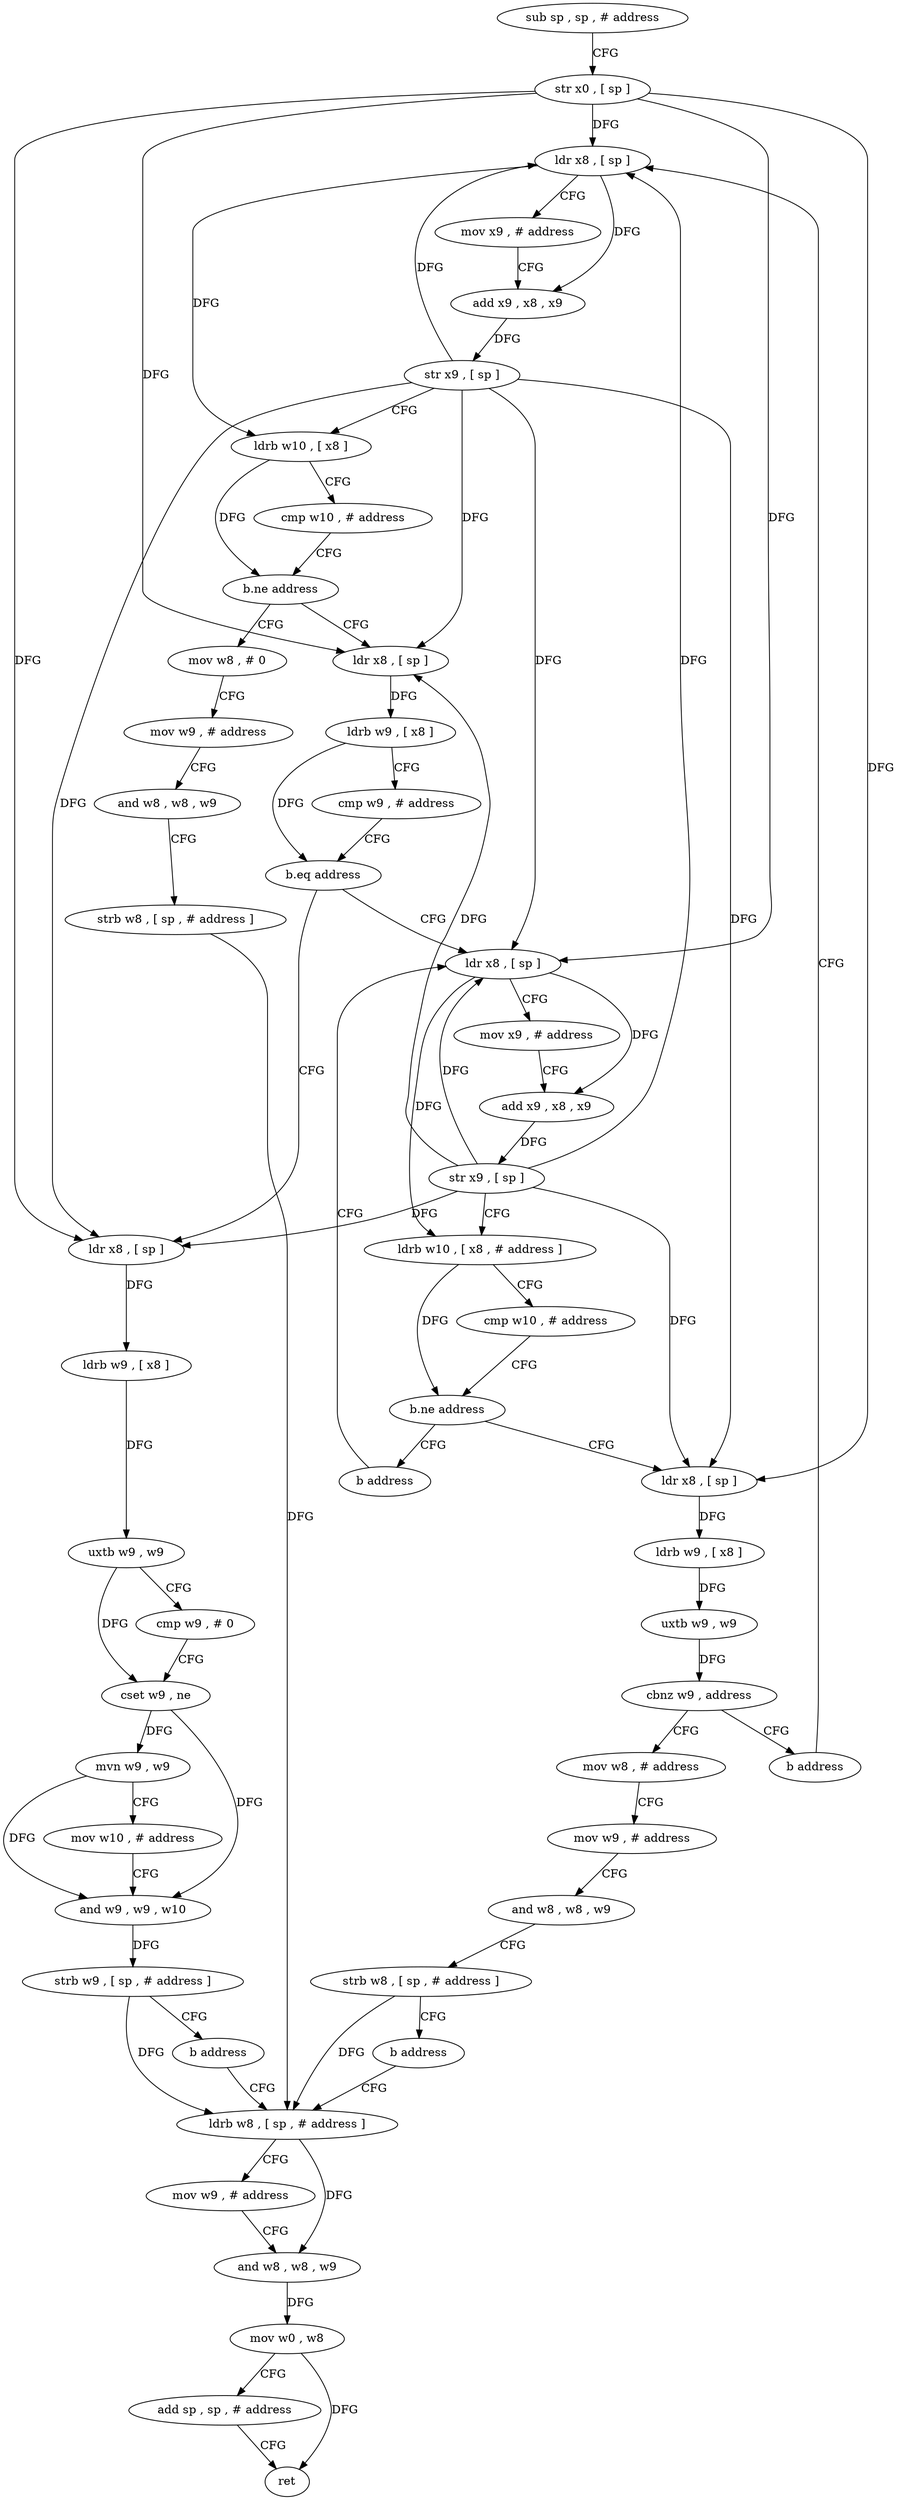 digraph "func" {
"4287500" [label = "sub sp , sp , # address" ]
"4287504" [label = "str x0 , [ sp ]" ]
"4287508" [label = "ldr x8 , [ sp ]" ]
"4287664" [label = "mov w8 , # 0" ]
"4287668" [label = "mov w9 , # address" ]
"4287672" [label = "and w8 , w8 , w9" ]
"4287676" [label = "strb w8 , [ sp , # address ]" ]
"4287680" [label = "ldrb w8 , [ sp , # address ]" ]
"4287536" [label = "ldr x8 , [ sp ]" ]
"4287540" [label = "ldrb w9 , [ x8 ]" ]
"4287544" [label = "cmp w9 , # address" ]
"4287548" [label = "b.eq address" ]
"4287592" [label = "ldr x8 , [ sp ]" ]
"4287552" [label = "ldr x8 , [ sp ]" ]
"4287596" [label = "mov x9 , # address" ]
"4287600" [label = "add x9 , x8 , x9" ]
"4287604" [label = "str x9 , [ sp ]" ]
"4287608" [label = "ldrb w10 , [ x8 , # address ]" ]
"4287612" [label = "cmp w10 , # address" ]
"4287616" [label = "b.ne address" ]
"4287624" [label = "ldr x8 , [ sp ]" ]
"4287620" [label = "b address" ]
"4287556" [label = "ldrb w9 , [ x8 ]" ]
"4287560" [label = "uxtb w9 , w9" ]
"4287564" [label = "cmp w9 , # 0" ]
"4287568" [label = "cset w9 , ne" ]
"4287572" [label = "mvn w9 , w9" ]
"4287576" [label = "mov w10 , # address" ]
"4287580" [label = "and w9 , w9 , w10" ]
"4287584" [label = "strb w9 , [ sp , # address ]" ]
"4287588" [label = "b address" ]
"4287628" [label = "ldrb w9 , [ x8 ]" ]
"4287632" [label = "uxtb w9 , w9" ]
"4287636" [label = "cbnz w9 , address" ]
"4287660" [label = "b address" ]
"4287640" [label = "mov w8 , # address" ]
"4287684" [label = "mov w9 , # address" ]
"4287688" [label = "and w8 , w8 , w9" ]
"4287692" [label = "mov w0 , w8" ]
"4287696" [label = "add sp , sp , # address" ]
"4287700" [label = "ret" ]
"4287644" [label = "mov w9 , # address" ]
"4287648" [label = "and w8 , w8 , w9" ]
"4287652" [label = "strb w8 , [ sp , # address ]" ]
"4287656" [label = "b address" ]
"4287512" [label = "mov x9 , # address" ]
"4287516" [label = "add x9 , x8 , x9" ]
"4287520" [label = "str x9 , [ sp ]" ]
"4287524" [label = "ldrb w10 , [ x8 ]" ]
"4287528" [label = "cmp w10 , # address" ]
"4287532" [label = "b.ne address" ]
"4287500" -> "4287504" [ label = "CFG" ]
"4287504" -> "4287508" [ label = "DFG" ]
"4287504" -> "4287536" [ label = "DFG" ]
"4287504" -> "4287592" [ label = "DFG" ]
"4287504" -> "4287552" [ label = "DFG" ]
"4287504" -> "4287624" [ label = "DFG" ]
"4287508" -> "4287512" [ label = "CFG" ]
"4287508" -> "4287516" [ label = "DFG" ]
"4287508" -> "4287524" [ label = "DFG" ]
"4287664" -> "4287668" [ label = "CFG" ]
"4287668" -> "4287672" [ label = "CFG" ]
"4287672" -> "4287676" [ label = "CFG" ]
"4287676" -> "4287680" [ label = "DFG" ]
"4287680" -> "4287684" [ label = "CFG" ]
"4287680" -> "4287688" [ label = "DFG" ]
"4287536" -> "4287540" [ label = "DFG" ]
"4287540" -> "4287544" [ label = "CFG" ]
"4287540" -> "4287548" [ label = "DFG" ]
"4287544" -> "4287548" [ label = "CFG" ]
"4287548" -> "4287592" [ label = "CFG" ]
"4287548" -> "4287552" [ label = "CFG" ]
"4287592" -> "4287596" [ label = "CFG" ]
"4287592" -> "4287600" [ label = "DFG" ]
"4287592" -> "4287608" [ label = "DFG" ]
"4287552" -> "4287556" [ label = "DFG" ]
"4287596" -> "4287600" [ label = "CFG" ]
"4287600" -> "4287604" [ label = "DFG" ]
"4287604" -> "4287608" [ label = "CFG" ]
"4287604" -> "4287508" [ label = "DFG" ]
"4287604" -> "4287536" [ label = "DFG" ]
"4287604" -> "4287592" [ label = "DFG" ]
"4287604" -> "4287552" [ label = "DFG" ]
"4287604" -> "4287624" [ label = "DFG" ]
"4287608" -> "4287612" [ label = "CFG" ]
"4287608" -> "4287616" [ label = "DFG" ]
"4287612" -> "4287616" [ label = "CFG" ]
"4287616" -> "4287624" [ label = "CFG" ]
"4287616" -> "4287620" [ label = "CFG" ]
"4287624" -> "4287628" [ label = "DFG" ]
"4287620" -> "4287592" [ label = "CFG" ]
"4287556" -> "4287560" [ label = "DFG" ]
"4287560" -> "4287564" [ label = "CFG" ]
"4287560" -> "4287568" [ label = "DFG" ]
"4287564" -> "4287568" [ label = "CFG" ]
"4287568" -> "4287572" [ label = "DFG" ]
"4287568" -> "4287580" [ label = "DFG" ]
"4287572" -> "4287576" [ label = "CFG" ]
"4287572" -> "4287580" [ label = "DFG" ]
"4287576" -> "4287580" [ label = "CFG" ]
"4287580" -> "4287584" [ label = "DFG" ]
"4287584" -> "4287588" [ label = "CFG" ]
"4287584" -> "4287680" [ label = "DFG" ]
"4287588" -> "4287680" [ label = "CFG" ]
"4287628" -> "4287632" [ label = "DFG" ]
"4287632" -> "4287636" [ label = "DFG" ]
"4287636" -> "4287660" [ label = "CFG" ]
"4287636" -> "4287640" [ label = "CFG" ]
"4287660" -> "4287508" [ label = "CFG" ]
"4287640" -> "4287644" [ label = "CFG" ]
"4287684" -> "4287688" [ label = "CFG" ]
"4287688" -> "4287692" [ label = "DFG" ]
"4287692" -> "4287696" [ label = "CFG" ]
"4287692" -> "4287700" [ label = "DFG" ]
"4287696" -> "4287700" [ label = "CFG" ]
"4287644" -> "4287648" [ label = "CFG" ]
"4287648" -> "4287652" [ label = "CFG" ]
"4287652" -> "4287656" [ label = "CFG" ]
"4287652" -> "4287680" [ label = "DFG" ]
"4287656" -> "4287680" [ label = "CFG" ]
"4287512" -> "4287516" [ label = "CFG" ]
"4287516" -> "4287520" [ label = "DFG" ]
"4287520" -> "4287524" [ label = "CFG" ]
"4287520" -> "4287508" [ label = "DFG" ]
"4287520" -> "4287536" [ label = "DFG" ]
"4287520" -> "4287592" [ label = "DFG" ]
"4287520" -> "4287552" [ label = "DFG" ]
"4287520" -> "4287624" [ label = "DFG" ]
"4287524" -> "4287528" [ label = "CFG" ]
"4287524" -> "4287532" [ label = "DFG" ]
"4287528" -> "4287532" [ label = "CFG" ]
"4287532" -> "4287664" [ label = "CFG" ]
"4287532" -> "4287536" [ label = "CFG" ]
}
